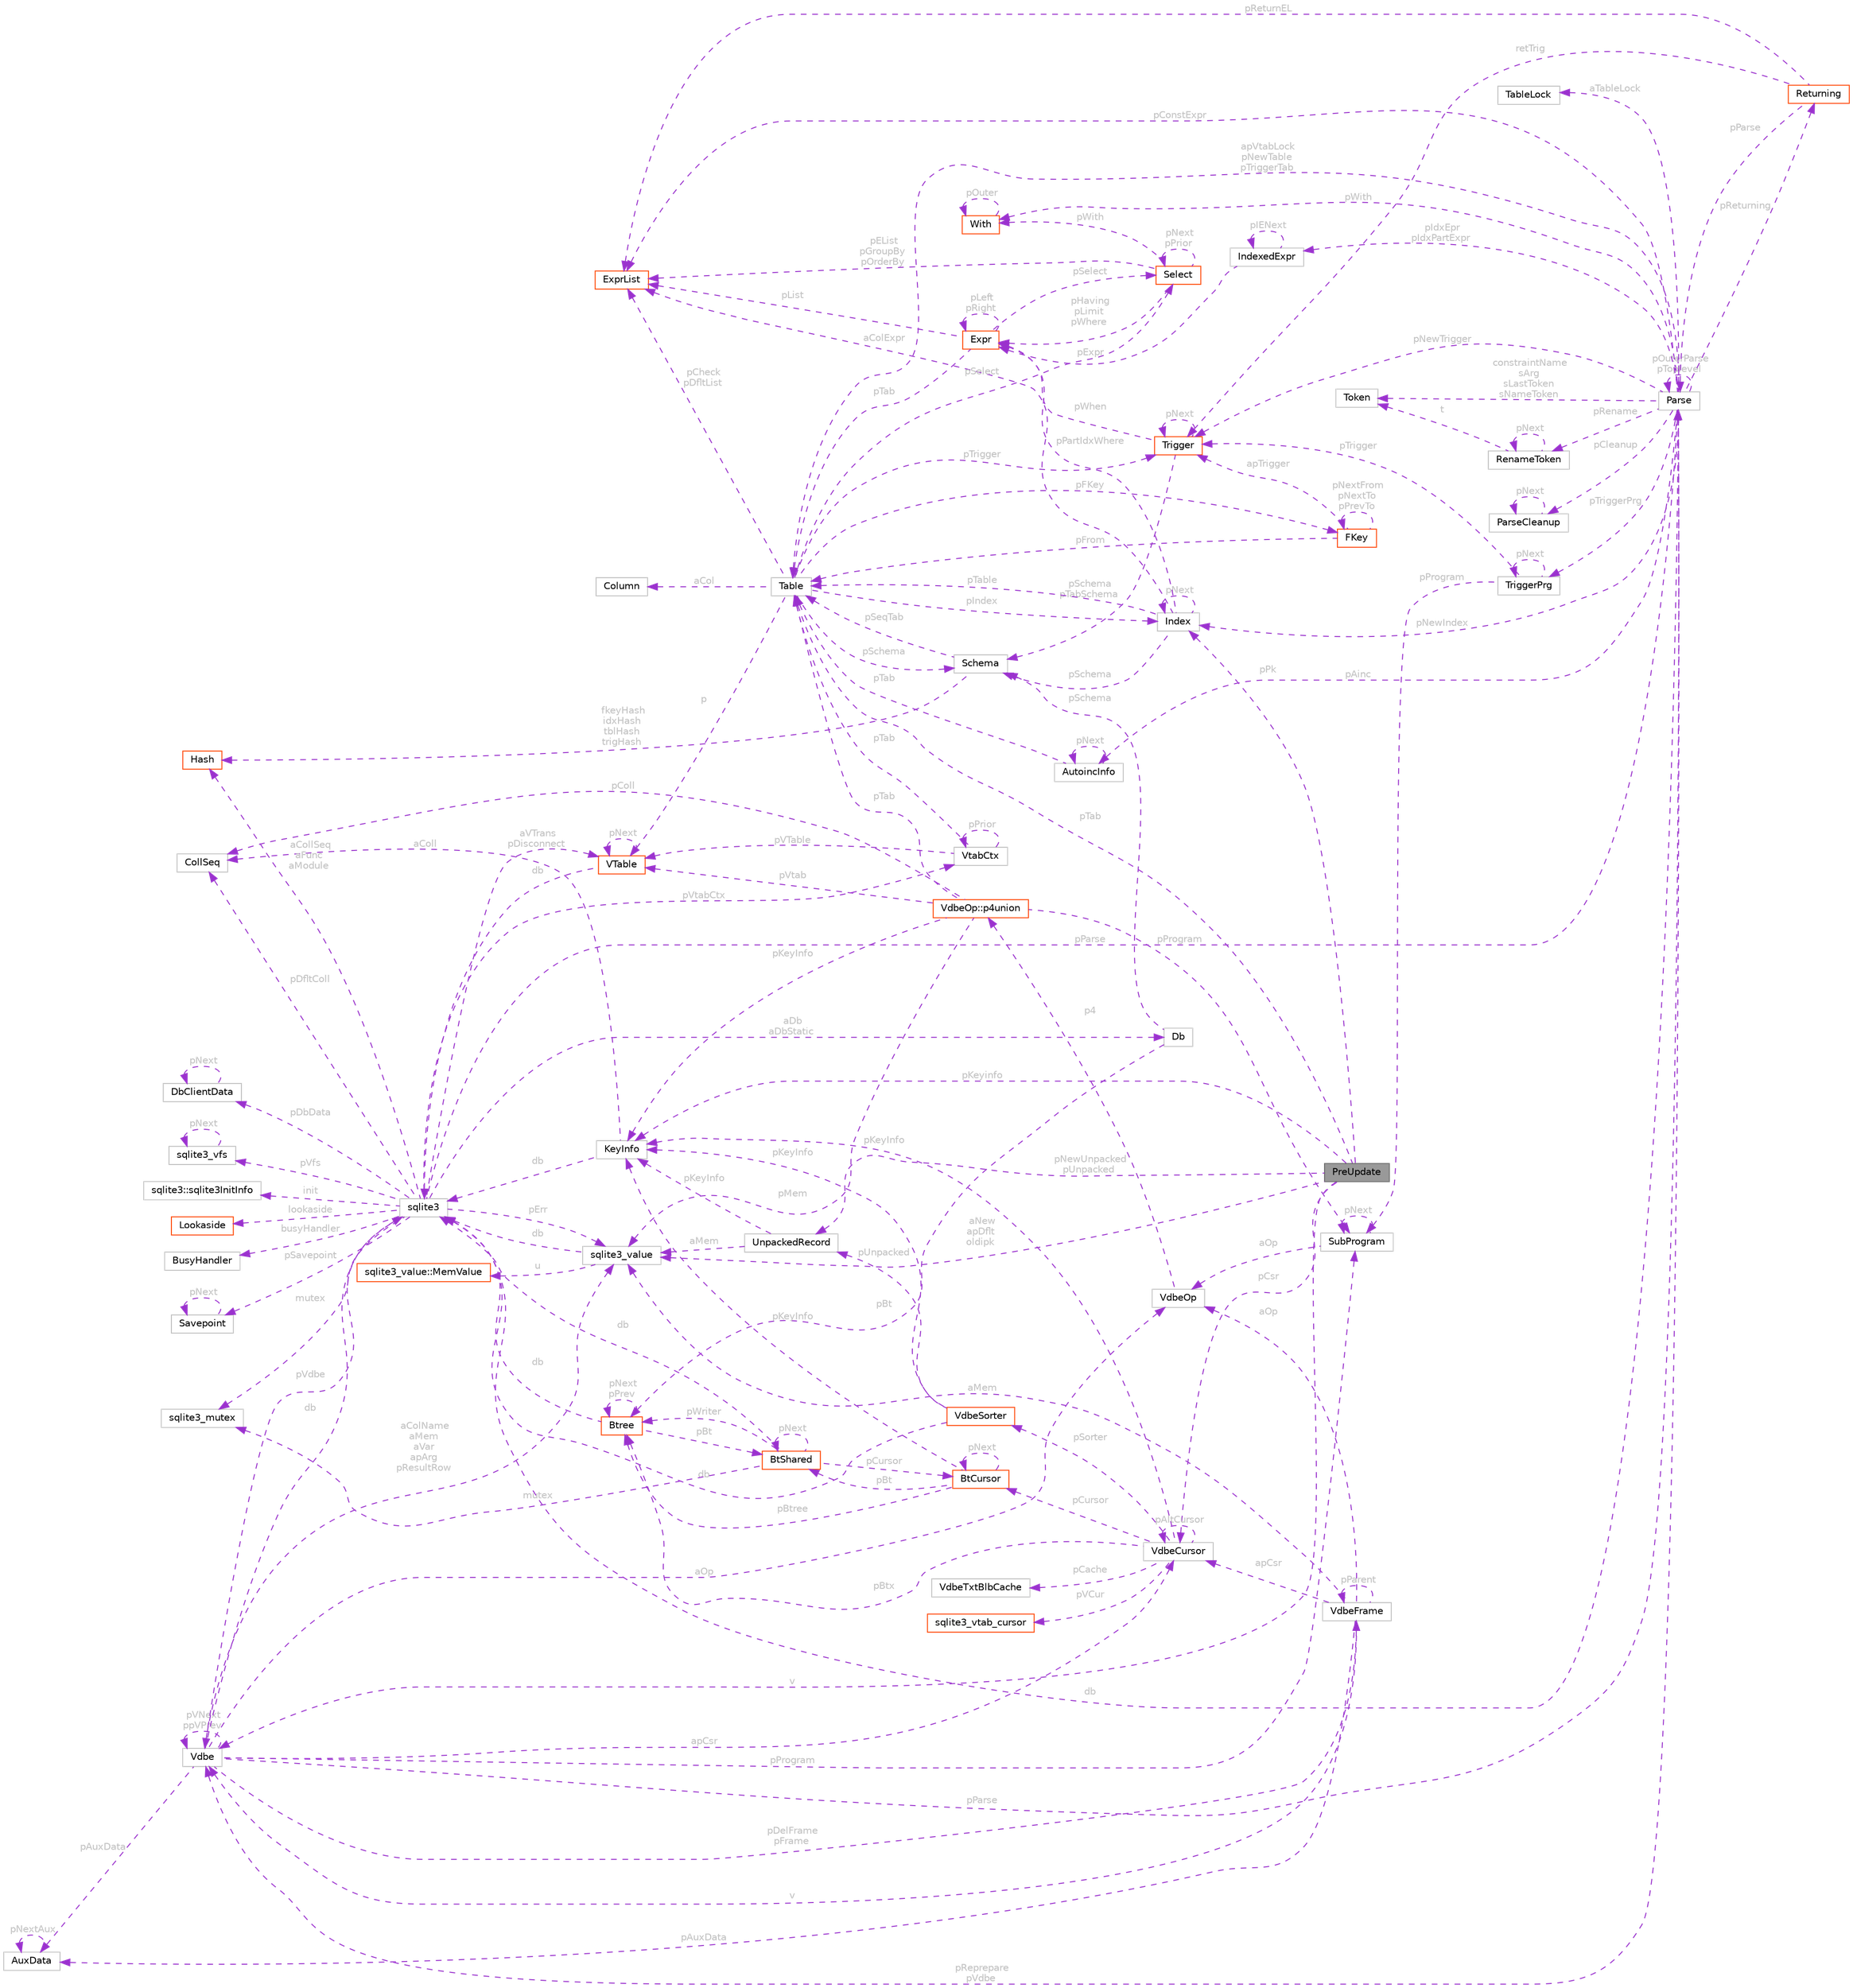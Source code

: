 digraph "PreUpdate"
{
 // LATEX_PDF_SIZE
  bgcolor="transparent";
  edge [fontname=Helvetica,fontsize=10,labelfontname=Helvetica,labelfontsize=10];
  node [fontname=Helvetica,fontsize=10,shape=box,height=0.2,width=0.4];
  rankdir="LR";
  Node1 [id="Node000001",label="PreUpdate",height=0.2,width=0.4,color="gray40", fillcolor="grey60", style="filled", fontcolor="black",tooltip=" "];
  Node2 -> Node1 [id="edge1_Node000001_Node000002",dir="back",color="darkorchid3",style="dashed",tooltip=" ",label=" v",fontcolor="grey" ];
  Node2 [id="Node000002",label="Vdbe",height=0.2,width=0.4,color="grey75", fillcolor="white", style="filled",URL="$structVdbe.html",tooltip=" "];
  Node3 -> Node2 [id="edge2_Node000002_Node000003",dir="back",color="darkorchid3",style="dashed",tooltip=" ",label=" db",fontcolor="grey" ];
  Node3 [id="Node000003",label="sqlite3",height=0.2,width=0.4,color="grey75", fillcolor="white", style="filled",URL="$structsqlite3.html",tooltip=" "];
  Node4 -> Node3 [id="edge3_Node000003_Node000004",dir="back",color="darkorchid3",style="dashed",tooltip=" ",label=" pVfs",fontcolor="grey" ];
  Node4 [id="Node000004",label="sqlite3_vfs",height=0.2,width=0.4,color="grey75", fillcolor="white", style="filled",URL="$structsqlite3__vfs.html",tooltip=" "];
  Node4 -> Node4 [id="edge4_Node000004_Node000004",dir="back",color="darkorchid3",style="dashed",tooltip=" ",label=" pNext",fontcolor="grey" ];
  Node2 -> Node3 [id="edge5_Node000003_Node000002",dir="back",color="darkorchid3",style="dashed",tooltip=" ",label=" pVdbe",fontcolor="grey" ];
  Node5 -> Node3 [id="edge6_Node000003_Node000005",dir="back",color="darkorchid3",style="dashed",tooltip=" ",label=" pDfltColl",fontcolor="grey" ];
  Node5 [id="Node000005",label="CollSeq",height=0.2,width=0.4,color="grey75", fillcolor="white", style="filled",URL="$structCollSeq.html",tooltip=" "];
  Node6 -> Node3 [id="edge7_Node000003_Node000006",dir="back",color="darkorchid3",style="dashed",tooltip=" ",label=" mutex",fontcolor="grey" ];
  Node6 [id="Node000006",label="sqlite3_mutex",height=0.2,width=0.4,color="grey75", fillcolor="white", style="filled",URL="$structsqlite3__mutex.html",tooltip=" "];
  Node7 -> Node3 [id="edge8_Node000003_Node000007",dir="back",color="darkorchid3",style="dashed",tooltip=" ",label=" aDb\naDbStatic",fontcolor="grey" ];
  Node7 [id="Node000007",label="Db",height=0.2,width=0.4,color="grey75", fillcolor="white", style="filled",URL="$structDb.html",tooltip=" "];
  Node8 -> Node7 [id="edge9_Node000007_Node000008",dir="back",color="darkorchid3",style="dashed",tooltip=" ",label=" pBt",fontcolor="grey" ];
  Node8 [id="Node000008",label="Btree",height=0.2,width=0.4,color="orangered", fillcolor="white", style="filled",URL="$structBtree.html",tooltip=" "];
  Node3 -> Node8 [id="edge10_Node000008_Node000003",dir="back",color="darkorchid3",style="dashed",tooltip=" ",label=" db",fontcolor="grey" ];
  Node9 -> Node8 [id="edge11_Node000008_Node000009",dir="back",color="darkorchid3",style="dashed",tooltip=" ",label=" pBt",fontcolor="grey" ];
  Node9 [id="Node000009",label="BtShared",height=0.2,width=0.4,color="orangered", fillcolor="white", style="filled",URL="$structBtShared.html",tooltip=" "];
  Node3 -> Node9 [id="edge12_Node000009_Node000003",dir="back",color="darkorchid3",style="dashed",tooltip=" ",label=" db",fontcolor="grey" ];
  Node21 -> Node9 [id="edge13_Node000009_Node000021",dir="back",color="darkorchid3",style="dashed",tooltip=" ",label=" pCursor",fontcolor="grey" ];
  Node21 [id="Node000021",label="BtCursor",height=0.2,width=0.4,color="orangered", fillcolor="white", style="filled",URL="$structBtCursor.html",tooltip=" "];
  Node8 -> Node21 [id="edge14_Node000021_Node000008",dir="back",color="darkorchid3",style="dashed",tooltip=" ",label=" pBtree",fontcolor="grey" ];
  Node9 -> Node21 [id="edge15_Node000021_Node000009",dir="back",color="darkorchid3",style="dashed",tooltip=" ",label=" pBt",fontcolor="grey" ];
  Node21 -> Node21 [id="edge16_Node000021_Node000021",dir="back",color="darkorchid3",style="dashed",tooltip=" ",label=" pNext",fontcolor="grey" ];
  Node23 -> Node21 [id="edge17_Node000021_Node000023",dir="back",color="darkorchid3",style="dashed",tooltip=" ",label=" pKeyInfo",fontcolor="grey" ];
  Node23 [id="Node000023",label="KeyInfo",height=0.2,width=0.4,color="grey75", fillcolor="white", style="filled",URL="$structKeyInfo.html",tooltip=" "];
  Node3 -> Node23 [id="edge18_Node000023_Node000003",dir="back",color="darkorchid3",style="dashed",tooltip=" ",label=" db",fontcolor="grey" ];
  Node5 -> Node23 [id="edge19_Node000023_Node000005",dir="back",color="darkorchid3",style="dashed",tooltip=" ",label=" aColl",fontcolor="grey" ];
  Node6 -> Node9 [id="edge20_Node000009_Node000006",dir="back",color="darkorchid3",style="dashed",tooltip=" ",label=" mutex",fontcolor="grey" ];
  Node9 -> Node9 [id="edge21_Node000009_Node000009",dir="back",color="darkorchid3",style="dashed",tooltip=" ",label=" pNext",fontcolor="grey" ];
  Node8 -> Node9 [id="edge22_Node000009_Node000008",dir="back",color="darkorchid3",style="dashed",tooltip=" ",label=" pWriter",fontcolor="grey" ];
  Node8 -> Node8 [id="edge23_Node000008_Node000008",dir="back",color="darkorchid3",style="dashed",tooltip=" ",label=" pNext\npPrev",fontcolor="grey" ];
  Node26 -> Node7 [id="edge24_Node000007_Node000026",dir="back",color="darkorchid3",style="dashed",tooltip=" ",label=" pSchema",fontcolor="grey" ];
  Node26 [id="Node000026",label="Schema",height=0.2,width=0.4,color="grey75", fillcolor="white", style="filled",URL="$structSchema.html",tooltip=" "];
  Node27 -> Node26 [id="edge25_Node000026_Node000027",dir="back",color="darkorchid3",style="dashed",tooltip=" ",label=" fkeyHash\nidxHash\ntblHash\ntrigHash",fontcolor="grey" ];
  Node27 [id="Node000027",label="Hash",height=0.2,width=0.4,color="orangered", fillcolor="white", style="filled",URL="$structHash.html",tooltip=" "];
  Node30 -> Node26 [id="edge26_Node000026_Node000030",dir="back",color="darkorchid3",style="dashed",tooltip=" ",label=" pSeqTab",fontcolor="grey" ];
  Node30 [id="Node000030",label="Table",height=0.2,width=0.4,color="grey75", fillcolor="white", style="filled",URL="$structTable.html",tooltip=" "];
  Node31 -> Node30 [id="edge27_Node000030_Node000031",dir="back",color="darkorchid3",style="dashed",tooltip=" ",label=" aCol",fontcolor="grey" ];
  Node31 [id="Node000031",label="Column",height=0.2,width=0.4,color="grey75", fillcolor="white", style="filled",URL="$structColumn.html",tooltip=" "];
  Node32 -> Node30 [id="edge28_Node000030_Node000032",dir="back",color="darkorchid3",style="dashed",tooltip=" ",label=" pIndex",fontcolor="grey" ];
  Node32 [id="Node000032",label="Index",height=0.2,width=0.4,color="grey75", fillcolor="white", style="filled",URL="$structIndex.html",tooltip=" "];
  Node30 -> Node32 [id="edge29_Node000032_Node000030",dir="back",color="darkorchid3",style="dashed",tooltip=" ",label=" pTable",fontcolor="grey" ];
  Node32 -> Node32 [id="edge30_Node000032_Node000032",dir="back",color="darkorchid3",style="dashed",tooltip=" ",label=" pNext",fontcolor="grey" ];
  Node26 -> Node32 [id="edge31_Node000032_Node000026",dir="back",color="darkorchid3",style="dashed",tooltip=" ",label=" pSchema",fontcolor="grey" ];
  Node33 -> Node32 [id="edge32_Node000032_Node000033",dir="back",color="darkorchid3",style="dashed",tooltip=" ",label=" pPartIdxWhere",fontcolor="grey" ];
  Node33 [id="Node000033",label="Expr",height=0.2,width=0.4,color="orangered", fillcolor="white", style="filled",URL="$structExpr.html",tooltip=" "];
  Node33 -> Node33 [id="edge33_Node000033_Node000033",dir="back",color="darkorchid3",style="dashed",tooltip=" ",label=" pLeft\npRight",fontcolor="grey" ];
  Node34 -> Node33 [id="edge34_Node000033_Node000034",dir="back",color="darkorchid3",style="dashed",tooltip=" ",label=" pList",fontcolor="grey" ];
  Node34 [id="Node000034",label="ExprList",height=0.2,width=0.4,color="orangered", fillcolor="white", style="filled",URL="$structExprList.html",tooltip=" "];
  Node36 -> Node33 [id="edge35_Node000033_Node000036",dir="back",color="darkorchid3",style="dashed",tooltip=" ",label=" pSelect",fontcolor="grey" ];
  Node36 [id="Node000036",label="Select",height=0.2,width=0.4,color="orangered", fillcolor="white", style="filled",URL="$structSelect.html",tooltip=" "];
  Node34 -> Node36 [id="edge36_Node000036_Node000034",dir="back",color="darkorchid3",style="dashed",tooltip=" ",label=" pEList\npGroupBy\npOrderBy",fontcolor="grey" ];
  Node33 -> Node36 [id="edge37_Node000036_Node000033",dir="back",color="darkorchid3",style="dashed",tooltip=" ",label=" pHaving\npLimit\npWhere",fontcolor="grey" ];
  Node36 -> Node36 [id="edge38_Node000036_Node000036",dir="back",color="darkorchid3",style="dashed",tooltip=" ",label=" pNext\npPrior",fontcolor="grey" ];
  Node43 -> Node36 [id="edge39_Node000036_Node000043",dir="back",color="darkorchid3",style="dashed",tooltip=" ",label=" pWith",fontcolor="grey" ];
  Node43 [id="Node000043",label="With",height=0.2,width=0.4,color="orangered", fillcolor="white", style="filled",URL="$structWith.html",tooltip=" "];
  Node43 -> Node43 [id="edge40_Node000043_Node000043",dir="back",color="darkorchid3",style="dashed",tooltip=" ",label=" pOuter",fontcolor="grey" ];
  Node30 -> Node33 [id="edge41_Node000033_Node000030",dir="back",color="darkorchid3",style="dashed",tooltip=" ",label=" pTab",fontcolor="grey" ];
  Node34 -> Node32 [id="edge42_Node000032_Node000034",dir="back",color="darkorchid3",style="dashed",tooltip=" ",label=" aColExpr",fontcolor="grey" ];
  Node34 -> Node30 [id="edge43_Node000030_Node000034",dir="back",color="darkorchid3",style="dashed",tooltip=" ",label=" pCheck\npDfltList",fontcolor="grey" ];
  Node51 -> Node30 [id="edge44_Node000030_Node000051",dir="back",color="darkorchid3",style="dashed",tooltip=" ",label=" pFKey",fontcolor="grey" ];
  Node51 [id="Node000051",label="FKey",height=0.2,width=0.4,color="orangered", fillcolor="white", style="filled",URL="$structFKey.html",tooltip=" "];
  Node30 -> Node51 [id="edge45_Node000051_Node000030",dir="back",color="darkorchid3",style="dashed",tooltip=" ",label=" pFrom",fontcolor="grey" ];
  Node51 -> Node51 [id="edge46_Node000051_Node000051",dir="back",color="darkorchid3",style="dashed",tooltip=" ",label=" pNextFrom\npNextTo\npPrevTo",fontcolor="grey" ];
  Node52 -> Node51 [id="edge47_Node000051_Node000052",dir="back",color="darkorchid3",style="dashed",tooltip=" ",label=" apTrigger",fontcolor="grey" ];
  Node52 [id="Node000052",label="Trigger",height=0.2,width=0.4,color="orangered", fillcolor="white", style="filled",URL="$structTrigger.html",tooltip=" "];
  Node33 -> Node52 [id="edge48_Node000052_Node000033",dir="back",color="darkorchid3",style="dashed",tooltip=" ",label=" pWhen",fontcolor="grey" ];
  Node26 -> Node52 [id="edge49_Node000052_Node000026",dir="back",color="darkorchid3",style="dashed",tooltip=" ",label=" pSchema\npTabSchema",fontcolor="grey" ];
  Node52 -> Node52 [id="edge50_Node000052_Node000052",dir="back",color="darkorchid3",style="dashed",tooltip=" ",label=" pNext",fontcolor="grey" ];
  Node36 -> Node30 [id="edge51_Node000030_Node000036",dir="back",color="darkorchid3",style="dashed",tooltip=" ",label=" pSelect",fontcolor="grey" ];
  Node56 -> Node30 [id="edge52_Node000030_Node000056",dir="back",color="darkorchid3",style="dashed",tooltip=" ",label=" p",fontcolor="grey" ];
  Node56 [id="Node000056",label="VTable",height=0.2,width=0.4,color="orangered", fillcolor="white", style="filled",URL="$structVTable.html",tooltip=" "];
  Node3 -> Node56 [id="edge53_Node000056_Node000003",dir="back",color="darkorchid3",style="dashed",tooltip=" ",label=" db",fontcolor="grey" ];
  Node56 -> Node56 [id="edge54_Node000056_Node000056",dir="back",color="darkorchid3",style="dashed",tooltip=" ",label=" pNext",fontcolor="grey" ];
  Node52 -> Node30 [id="edge55_Node000030_Node000052",dir="back",color="darkorchid3",style="dashed",tooltip=" ",label=" pTrigger",fontcolor="grey" ];
  Node26 -> Node30 [id="edge56_Node000030_Node000026",dir="back",color="darkorchid3",style="dashed",tooltip=" ",label=" pSchema",fontcolor="grey" ];
  Node60 -> Node3 [id="edge57_Node000003_Node000060",dir="back",color="darkorchid3",style="dashed",tooltip=" ",label=" init",fontcolor="grey" ];
  Node60 [id="Node000060",label="sqlite3::sqlite3InitInfo",height=0.2,width=0.4,color="grey75", fillcolor="white", style="filled",URL="$structsqlite3_1_1sqlite3InitInfo.html",tooltip=" "];
  Node61 -> Node3 [id="edge58_Node000003_Node000061",dir="back",color="darkorchid3",style="dashed",tooltip=" ",label=" pParse",fontcolor="grey" ];
  Node61 [id="Node000061",label="Parse",height=0.2,width=0.4,color="grey75", fillcolor="white", style="filled",URL="$structParse.html",tooltip=" "];
  Node3 -> Node61 [id="edge59_Node000061_Node000003",dir="back",color="darkorchid3",style="dashed",tooltip=" ",label=" db",fontcolor="grey" ];
  Node2 -> Node61 [id="edge60_Node000061_Node000002",dir="back",color="darkorchid3",style="dashed",tooltip=" ",label=" pReprepare\npVdbe",fontcolor="grey" ];
  Node34 -> Node61 [id="edge61_Node000061_Node000034",dir="back",color="darkorchid3",style="dashed",tooltip=" ",label=" pConstExpr",fontcolor="grey" ];
  Node62 -> Node61 [id="edge62_Node000061_Node000062",dir="back",color="darkorchid3",style="dashed",tooltip=" ",label=" pIdxEpr\npIdxPartExpr",fontcolor="grey" ];
  Node62 [id="Node000062",label="IndexedExpr",height=0.2,width=0.4,color="grey75", fillcolor="white", style="filled",URL="$structIndexedExpr.html",tooltip=" "];
  Node33 -> Node62 [id="edge63_Node000062_Node000033",dir="back",color="darkorchid3",style="dashed",tooltip=" ",label=" pExpr",fontcolor="grey" ];
  Node62 -> Node62 [id="edge64_Node000062_Node000062",dir="back",color="darkorchid3",style="dashed",tooltip=" ",label=" pIENext",fontcolor="grey" ];
  Node63 -> Node61 [id="edge65_Node000061_Node000063",dir="back",color="darkorchid3",style="dashed",tooltip=" ",label=" aTableLock",fontcolor="grey" ];
  Node63 [id="Node000063",label="TableLock",height=0.2,width=0.4,color="grey75", fillcolor="white", style="filled",URL="$structTableLock.html",tooltip=" "];
  Node64 -> Node61 [id="edge66_Node000061_Node000064",dir="back",color="darkorchid3",style="dashed",tooltip=" ",label=" pAinc",fontcolor="grey" ];
  Node64 [id="Node000064",label="AutoincInfo",height=0.2,width=0.4,color="grey75", fillcolor="white", style="filled",URL="$structAutoincInfo.html",tooltip=" "];
  Node64 -> Node64 [id="edge67_Node000064_Node000064",dir="back",color="darkorchid3",style="dashed",tooltip=" ",label=" pNext",fontcolor="grey" ];
  Node30 -> Node64 [id="edge68_Node000064_Node000030",dir="back",color="darkorchid3",style="dashed",tooltip=" ",label=" pTab",fontcolor="grey" ];
  Node61 -> Node61 [id="edge69_Node000061_Node000061",dir="back",color="darkorchid3",style="dashed",tooltip=" ",label=" pOuterParse\npToplevel",fontcolor="grey" ];
  Node30 -> Node61 [id="edge70_Node000061_Node000030",dir="back",color="darkorchid3",style="dashed",tooltip=" ",label=" apVtabLock\npNewTable\npTriggerTab",fontcolor="grey" ];
  Node65 -> Node61 [id="edge71_Node000061_Node000065",dir="back",color="darkorchid3",style="dashed",tooltip=" ",label=" pTriggerPrg",fontcolor="grey" ];
  Node65 [id="Node000065",label="TriggerPrg",height=0.2,width=0.4,color="grey75", fillcolor="white", style="filled",URL="$structTriggerPrg.html",tooltip=" "];
  Node52 -> Node65 [id="edge72_Node000065_Node000052",dir="back",color="darkorchid3",style="dashed",tooltip=" ",label=" pTrigger",fontcolor="grey" ];
  Node65 -> Node65 [id="edge73_Node000065_Node000065",dir="back",color="darkorchid3",style="dashed",tooltip=" ",label=" pNext",fontcolor="grey" ];
  Node66 -> Node65 [id="edge74_Node000065_Node000066",dir="back",color="darkorchid3",style="dashed",tooltip=" ",label=" pProgram",fontcolor="grey" ];
  Node66 [id="Node000066",label="SubProgram",height=0.2,width=0.4,color="grey75", fillcolor="white", style="filled",URL="$structSubProgram.html",tooltip=" "];
  Node67 -> Node66 [id="edge75_Node000066_Node000067",dir="back",color="darkorchid3",style="dashed",tooltip=" ",label=" aOp",fontcolor="grey" ];
  Node67 [id="Node000067",label="VdbeOp",height=0.2,width=0.4,color="grey75", fillcolor="white", style="filled",URL="$structVdbeOp.html",tooltip=" "];
  Node68 -> Node67 [id="edge76_Node000067_Node000068",dir="back",color="darkorchid3",style="dashed",tooltip=" ",label=" p4",fontcolor="grey" ];
  Node68 [id="Node000068",label="VdbeOp::p4union",height=0.2,width=0.4,color="orangered", fillcolor="white", style="filled",URL="$unionVdbeOp_1_1p4union.html",tooltip=" "];
  Node5 -> Node68 [id="edge77_Node000068_Node000005",dir="back",color="darkorchid3",style="dashed",tooltip=" ",label=" pColl",fontcolor="grey" ];
  Node70 -> Node68 [id="edge78_Node000068_Node000070",dir="back",color="darkorchid3",style="dashed",tooltip=" ",label=" pMem",fontcolor="grey" ];
  Node70 [id="Node000070",label="sqlite3_value",height=0.2,width=0.4,color="grey75", fillcolor="white", style="filled",URL="$structsqlite3__value.html",tooltip=" "];
  Node71 -> Node70 [id="edge79_Node000070_Node000071",dir="back",color="darkorchid3",style="dashed",tooltip=" ",label=" u",fontcolor="grey" ];
  Node71 [id="Node000071",label="sqlite3_value::MemValue",height=0.2,width=0.4,color="orangered", fillcolor="white", style="filled",URL="$unionsqlite3__value_1_1MemValue.html",tooltip=" "];
  Node3 -> Node70 [id="edge80_Node000070_Node000003",dir="back",color="darkorchid3",style="dashed",tooltip=" ",label=" db",fontcolor="grey" ];
  Node56 -> Node68 [id="edge81_Node000068_Node000056",dir="back",color="darkorchid3",style="dashed",tooltip=" ",label=" pVtab",fontcolor="grey" ];
  Node23 -> Node68 [id="edge82_Node000068_Node000023",dir="back",color="darkorchid3",style="dashed",tooltip=" ",label=" pKeyInfo",fontcolor="grey" ];
  Node66 -> Node68 [id="edge83_Node000068_Node000066",dir="back",color="darkorchid3",style="dashed",tooltip=" ",label=" pProgram",fontcolor="grey" ];
  Node30 -> Node68 [id="edge84_Node000068_Node000030",dir="back",color="darkorchid3",style="dashed",tooltip=" ",label=" pTab",fontcolor="grey" ];
  Node66 -> Node66 [id="edge85_Node000066_Node000066",dir="back",color="darkorchid3",style="dashed",tooltip=" ",label=" pNext",fontcolor="grey" ];
  Node73 -> Node61 [id="edge86_Node000061_Node000073",dir="back",color="darkorchid3",style="dashed",tooltip=" ",label=" pCleanup",fontcolor="grey" ];
  Node73 [id="Node000073",label="ParseCleanup",height=0.2,width=0.4,color="grey75", fillcolor="white", style="filled",URL="$structParseCleanup.html",tooltip=" "];
  Node73 -> Node73 [id="edge87_Node000073_Node000073",dir="back",color="darkorchid3",style="dashed",tooltip=" ",label=" pNext",fontcolor="grey" ];
  Node74 -> Node61 [id="edge88_Node000061_Node000074",dir="back",color="darkorchid3",style="dashed",tooltip=" ",label=" constraintName\nsArg\nsLastToken\nsNameToken",fontcolor="grey" ];
  Node74 [id="Node000074",label="Token",height=0.2,width=0.4,color="grey75", fillcolor="white", style="filled",URL="$structToken.html",tooltip=" "];
  Node75 -> Node61 [id="edge89_Node000061_Node000075",dir="back",color="darkorchid3",style="dashed",tooltip=" ",label=" pReturning",fontcolor="grey" ];
  Node75 [id="Node000075",label="Returning",height=0.2,width=0.4,color="orangered", fillcolor="white", style="filled",URL="$structReturning.html",tooltip=" "];
  Node61 -> Node75 [id="edge90_Node000075_Node000061",dir="back",color="darkorchid3",style="dashed",tooltip=" ",label=" pParse",fontcolor="grey" ];
  Node34 -> Node75 [id="edge91_Node000075_Node000034",dir="back",color="darkorchid3",style="dashed",tooltip=" ",label=" pReturnEL",fontcolor="grey" ];
  Node52 -> Node75 [id="edge92_Node000075_Node000052",dir="back",color="darkorchid3",style="dashed",tooltip=" ",label=" retTrig",fontcolor="grey" ];
  Node32 -> Node61 [id="edge93_Node000061_Node000032",dir="back",color="darkorchid3",style="dashed",tooltip=" ",label=" pNewIndex",fontcolor="grey" ];
  Node52 -> Node61 [id="edge94_Node000061_Node000052",dir="back",color="darkorchid3",style="dashed",tooltip=" ",label=" pNewTrigger",fontcolor="grey" ];
  Node43 -> Node61 [id="edge95_Node000061_Node000043",dir="back",color="darkorchid3",style="dashed",tooltip=" ",label=" pWith",fontcolor="grey" ];
  Node76 -> Node61 [id="edge96_Node000061_Node000076",dir="back",color="darkorchid3",style="dashed",tooltip=" ",label=" pRename",fontcolor="grey" ];
  Node76 [id="Node000076",label="RenameToken",height=0.2,width=0.4,color="grey75", fillcolor="white", style="filled",URL="$structRenameToken.html",tooltip=" "];
  Node74 -> Node76 [id="edge97_Node000076_Node000074",dir="back",color="darkorchid3",style="dashed",tooltip=" ",label=" t",fontcolor="grey" ];
  Node76 -> Node76 [id="edge98_Node000076_Node000076",dir="back",color="darkorchid3",style="dashed",tooltip=" ",label=" pNext",fontcolor="grey" ];
  Node70 -> Node3 [id="edge99_Node000003_Node000070",dir="back",color="darkorchid3",style="dashed",tooltip=" ",label=" pErr",fontcolor="grey" ];
  Node77 -> Node3 [id="edge100_Node000003_Node000077",dir="back",color="darkorchid3",style="dashed",tooltip=" ",label=" lookaside",fontcolor="grey" ];
  Node77 [id="Node000077",label="Lookaside",height=0.2,width=0.4,color="orangered", fillcolor="white", style="filled",URL="$structLookaside.html",tooltip=" "];
  Node27 -> Node3 [id="edge101_Node000003_Node000027",dir="back",color="darkorchid3",style="dashed",tooltip=" ",label=" aCollSeq\naFunc\naModule",fontcolor="grey" ];
  Node79 -> Node3 [id="edge102_Node000003_Node000079",dir="back",color="darkorchid3",style="dashed",tooltip=" ",label=" pVtabCtx",fontcolor="grey" ];
  Node79 [id="Node000079",label="VtabCtx",height=0.2,width=0.4,color="grey75", fillcolor="white", style="filled",URL="$structVtabCtx.html",tooltip=" "];
  Node56 -> Node79 [id="edge103_Node000079_Node000056",dir="back",color="darkorchid3",style="dashed",tooltip=" ",label=" pVTable",fontcolor="grey" ];
  Node30 -> Node79 [id="edge104_Node000079_Node000030",dir="back",color="darkorchid3",style="dashed",tooltip=" ",label=" pTab",fontcolor="grey" ];
  Node79 -> Node79 [id="edge105_Node000079_Node000079",dir="back",color="darkorchid3",style="dashed",tooltip=" ",label=" pPrior",fontcolor="grey" ];
  Node56 -> Node3 [id="edge106_Node000003_Node000056",dir="back",color="darkorchid3",style="dashed",tooltip=" ",label=" aVTrans\npDisconnect",fontcolor="grey" ];
  Node80 -> Node3 [id="edge107_Node000003_Node000080",dir="back",color="darkorchid3",style="dashed",tooltip=" ",label=" busyHandler",fontcolor="grey" ];
  Node80 [id="Node000080",label="BusyHandler",height=0.2,width=0.4,color="grey75", fillcolor="white", style="filled",URL="$structBusyHandler.html",tooltip=" "];
  Node81 -> Node3 [id="edge108_Node000003_Node000081",dir="back",color="darkorchid3",style="dashed",tooltip=" ",label=" pSavepoint",fontcolor="grey" ];
  Node81 [id="Node000081",label="Savepoint",height=0.2,width=0.4,color="grey75", fillcolor="white", style="filled",URL="$structSavepoint.html",tooltip=" "];
  Node81 -> Node81 [id="edge109_Node000081_Node000081",dir="back",color="darkorchid3",style="dashed",tooltip=" ",label=" pNext",fontcolor="grey" ];
  Node82 -> Node3 [id="edge110_Node000003_Node000082",dir="back",color="darkorchid3",style="dashed",tooltip=" ",label=" pDbData",fontcolor="grey" ];
  Node82 [id="Node000082",label="DbClientData",height=0.2,width=0.4,color="grey75", fillcolor="white", style="filled",URL="$structDbClientData.html",tooltip=" "];
  Node82 -> Node82 [id="edge111_Node000082_Node000082",dir="back",color="darkorchid3",style="dashed",tooltip=" ",label=" pNext",fontcolor="grey" ];
  Node2 -> Node2 [id="edge112_Node000002_Node000002",dir="back",color="darkorchid3",style="dashed",tooltip=" ",label=" pVNext\nppVPrev",fontcolor="grey" ];
  Node61 -> Node2 [id="edge113_Node000002_Node000061",dir="back",color="darkorchid3",style="dashed",tooltip=" ",label=" pParse",fontcolor="grey" ];
  Node70 -> Node2 [id="edge114_Node000002_Node000070",dir="back",color="darkorchid3",style="dashed",tooltip=" ",label=" aColName\naMem\naVar\napArg\npResultRow",fontcolor="grey" ];
  Node83 -> Node2 [id="edge115_Node000002_Node000083",dir="back",color="darkorchid3",style="dashed",tooltip=" ",label=" apCsr",fontcolor="grey" ];
  Node83 [id="Node000083",label="VdbeCursor",height=0.2,width=0.4,color="grey75", fillcolor="white", style="filled",URL="$structVdbeCursor.html",tooltip=" "];
  Node8 -> Node83 [id="edge116_Node000083_Node000008",dir="back",color="darkorchid3",style="dashed",tooltip=" ",label=" pBtx",fontcolor="grey" ];
  Node83 -> Node83 [id="edge117_Node000083_Node000083",dir="back",color="darkorchid3",style="dashed",tooltip=" ",label=" pAltCursor",fontcolor="grey" ];
  Node21 -> Node83 [id="edge118_Node000083_Node000021",dir="back",color="darkorchid3",style="dashed",tooltip=" ",label=" pCursor",fontcolor="grey" ];
  Node84 -> Node83 [id="edge119_Node000083_Node000084",dir="back",color="darkorchid3",style="dashed",tooltip=" ",label=" pVCur",fontcolor="grey" ];
  Node84 [id="Node000084",label="sqlite3_vtab_cursor",height=0.2,width=0.4,color="orangered", fillcolor="white", style="filled",URL="$structsqlite3__vtab__cursor.html",tooltip=" "];
  Node85 -> Node83 [id="edge120_Node000083_Node000085",dir="back",color="darkorchid3",style="dashed",tooltip=" ",label=" pSorter",fontcolor="grey" ];
  Node85 [id="Node000085",label="VdbeSorter",height=0.2,width=0.4,color="orangered", fillcolor="white", style="filled",URL="$structVdbeSorter.html",tooltip=" "];
  Node3 -> Node85 [id="edge121_Node000085_Node000003",dir="back",color="darkorchid3",style="dashed",tooltip=" ",label=" db",fontcolor="grey" ];
  Node23 -> Node85 [id="edge122_Node000085_Node000023",dir="back",color="darkorchid3",style="dashed",tooltip=" ",label=" pKeyInfo",fontcolor="grey" ];
  Node90 -> Node85 [id="edge123_Node000085_Node000090",dir="back",color="darkorchid3",style="dashed",tooltip=" ",label=" pUnpacked",fontcolor="grey" ];
  Node90 [id="Node000090",label="UnpackedRecord",height=0.2,width=0.4,color="grey75", fillcolor="white", style="filled",URL="$structUnpackedRecord.html",tooltip=" "];
  Node23 -> Node90 [id="edge124_Node000090_Node000023",dir="back",color="darkorchid3",style="dashed",tooltip=" ",label=" pKeyInfo",fontcolor="grey" ];
  Node70 -> Node90 [id="edge125_Node000090_Node000070",dir="back",color="darkorchid3",style="dashed",tooltip=" ",label=" aMem",fontcolor="grey" ];
  Node23 -> Node83 [id="edge126_Node000083_Node000023",dir="back",color="darkorchid3",style="dashed",tooltip=" ",label=" pKeyInfo",fontcolor="grey" ];
  Node95 -> Node83 [id="edge127_Node000083_Node000095",dir="back",color="darkorchid3",style="dashed",tooltip=" ",label=" pCache",fontcolor="grey" ];
  Node95 [id="Node000095",label="VdbeTxtBlbCache",height=0.2,width=0.4,color="grey75", fillcolor="white", style="filled",URL="$structVdbeTxtBlbCache.html",tooltip=" "];
  Node67 -> Node2 [id="edge128_Node000002_Node000067",dir="back",color="darkorchid3",style="dashed",tooltip=" ",label=" aOp",fontcolor="grey" ];
  Node96 -> Node2 [id="edge129_Node000002_Node000096",dir="back",color="darkorchid3",style="dashed",tooltip=" ",label=" pDelFrame\npFrame",fontcolor="grey" ];
  Node96 [id="Node000096",label="VdbeFrame",height=0.2,width=0.4,color="grey75", fillcolor="white", style="filled",URL="$structVdbeFrame.html",tooltip=" "];
  Node2 -> Node96 [id="edge130_Node000096_Node000002",dir="back",color="darkorchid3",style="dashed",tooltip=" ",label=" v",fontcolor="grey" ];
  Node96 -> Node96 [id="edge131_Node000096_Node000096",dir="back",color="darkorchid3",style="dashed",tooltip=" ",label=" pParent",fontcolor="grey" ];
  Node67 -> Node96 [id="edge132_Node000096_Node000067",dir="back",color="darkorchid3",style="dashed",tooltip=" ",label=" aOp",fontcolor="grey" ];
  Node70 -> Node96 [id="edge133_Node000096_Node000070",dir="back",color="darkorchid3",style="dashed",tooltip=" ",label=" aMem",fontcolor="grey" ];
  Node83 -> Node96 [id="edge134_Node000096_Node000083",dir="back",color="darkorchid3",style="dashed",tooltip=" ",label=" apCsr",fontcolor="grey" ];
  Node97 -> Node96 [id="edge135_Node000096_Node000097",dir="back",color="darkorchid3",style="dashed",tooltip=" ",label=" pAuxData",fontcolor="grey" ];
  Node97 [id="Node000097",label="AuxData",height=0.2,width=0.4,color="grey75", fillcolor="white", style="filled",URL="$structAuxData.html",tooltip=" "];
  Node97 -> Node97 [id="edge136_Node000097_Node000097",dir="back",color="darkorchid3",style="dashed",tooltip=" ",label=" pNextAux",fontcolor="grey" ];
  Node66 -> Node2 [id="edge137_Node000002_Node000066",dir="back",color="darkorchid3",style="dashed",tooltip=" ",label=" pProgram",fontcolor="grey" ];
  Node97 -> Node2 [id="edge138_Node000002_Node000097",dir="back",color="darkorchid3",style="dashed",tooltip=" ",label=" pAuxData",fontcolor="grey" ];
  Node83 -> Node1 [id="edge139_Node000001_Node000083",dir="back",color="darkorchid3",style="dashed",tooltip=" ",label=" pCsr",fontcolor="grey" ];
  Node23 -> Node1 [id="edge140_Node000001_Node000023",dir="back",color="darkorchid3",style="dashed",tooltip=" ",label=" pKeyinfo",fontcolor="grey" ];
  Node90 -> Node1 [id="edge141_Node000001_Node000090",dir="back",color="darkorchid3",style="dashed",tooltip=" ",label=" pNewUnpacked\npUnpacked",fontcolor="grey" ];
  Node70 -> Node1 [id="edge142_Node000001_Node000070",dir="back",color="darkorchid3",style="dashed",tooltip=" ",label=" aNew\napDflt\noldipk",fontcolor="grey" ];
  Node30 -> Node1 [id="edge143_Node000001_Node000030",dir="back",color="darkorchid3",style="dashed",tooltip=" ",label=" pTab",fontcolor="grey" ];
  Node32 -> Node1 [id="edge144_Node000001_Node000032",dir="back",color="darkorchid3",style="dashed",tooltip=" ",label=" pPk",fontcolor="grey" ];
}
